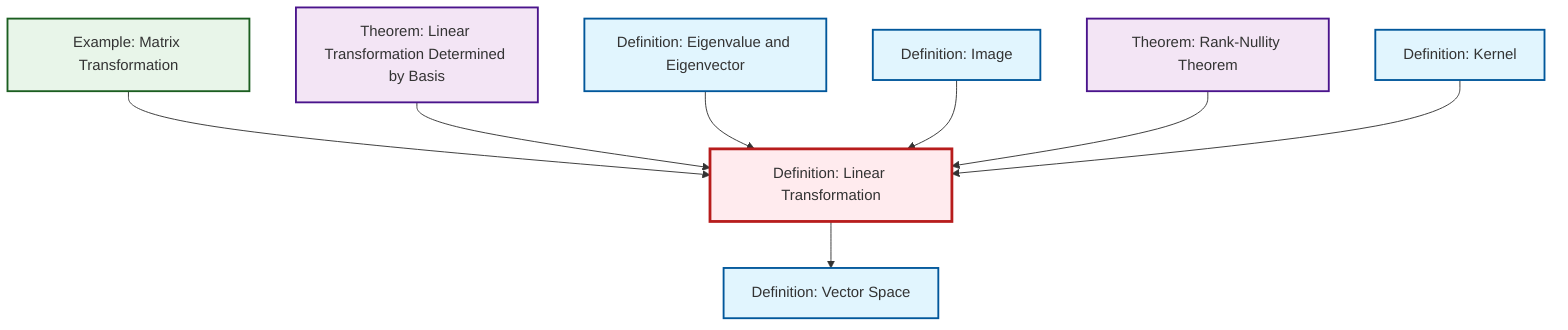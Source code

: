 graph TD
    classDef definition fill:#e1f5fe,stroke:#01579b,stroke-width:2px
    classDef theorem fill:#f3e5f5,stroke:#4a148c,stroke-width:2px
    classDef axiom fill:#fff3e0,stroke:#e65100,stroke-width:2px
    classDef example fill:#e8f5e9,stroke:#1b5e20,stroke-width:2px
    classDef current fill:#ffebee,stroke:#b71c1c,stroke-width:3px
    def-linear-transformation["Definition: Linear Transformation"]:::definition
    thm-linear-transformation-basis["Theorem: Linear Transformation Determined by Basis"]:::theorem
    ex-matrix-transformation["Example: Matrix Transformation"]:::example
    def-kernel["Definition: Kernel"]:::definition
    def-image["Definition: Image"]:::definition
    def-eigenvalue-eigenvector["Definition: Eigenvalue and Eigenvector"]:::definition
    thm-rank-nullity["Theorem: Rank-Nullity Theorem"]:::theorem
    def-vector-space["Definition: Vector Space"]:::definition
    ex-matrix-transformation --> def-linear-transformation
    def-linear-transformation --> def-vector-space
    thm-linear-transformation-basis --> def-linear-transformation
    def-eigenvalue-eigenvector --> def-linear-transformation
    def-image --> def-linear-transformation
    thm-rank-nullity --> def-linear-transformation
    def-kernel --> def-linear-transformation
    class def-linear-transformation current